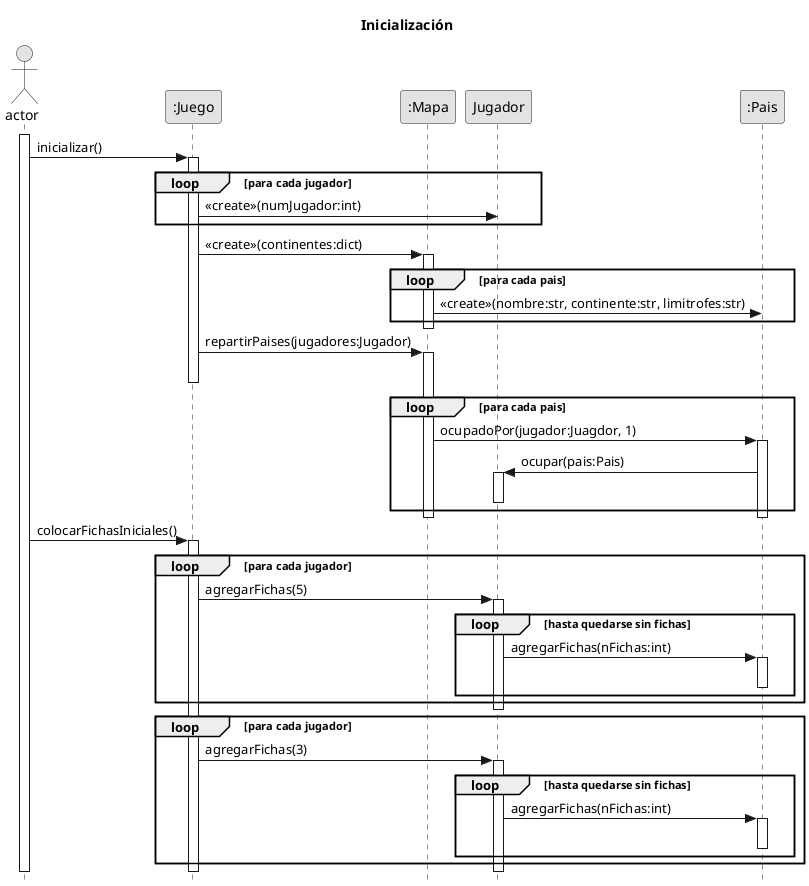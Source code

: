 @startuml
/'title Inicialización
skinparam responseMessageBelowArrow true
skinparam monochrome true
skinparam style strictuml
hide footbox

Actor actor
participant juego as ":Juego"
participant jug as "Jugador"
participant pais as ":Pais"

actor ++
actor -> juego ++: agregarPaises(paises)

actor -> juego: inicializar()

loop para cada pais
    juego -> jug: ocupar(pais)
    juego -> pais: ocupadoPor(jugador, 1)
end loop
'/

title Inicialización
skinparam responseMessageBelowArrow true
skinparam monochrome true
skinparam style strictuml
hide footbox

Actor actor
participant juego as ":Juego"
participant mapa as ":Mapa"
participant jug as "Jugador"
participant pais as ":Pais"

actor ++
actor -> juego++: inicializar()

loop para cada jugador
    juego -> jug: <<create>>(numJugador:int)
end loop

juego -> mapa++: <<create>>(continentes:dict)

loop para cada pais
    mapa -> pais: <<create>>(nombre:str, continente:str, limitrofes:str)
end loop
mapa--

juego -> mapa++: repartirPaises(jugadores:Jugador)
juego--

loop para cada pais
    mapa -> pais++: ocupadoPor(jugador:Juagdor, 1)
    pais -> jug++: ocupar(pais:Pais)
    jug--
end loop
mapa--
pais--

actor -> juego++: colocarFichasIniciales()

loop para cada jugador
    juego -> jug++: agregarFichas(5)
    loop hasta quedarse sin fichas
        jug -> pais++: agregarFichas(nFichas:int)
        pais--
    end loop
end loop
jug--

loop para cada jugador
    juego -> jug++: agregarFichas(3)
    loop hasta quedarse sin fichas
        jug -> pais++: agregarFichas(nFichas:int)
        pais--
    end loop
end loop


@enduml